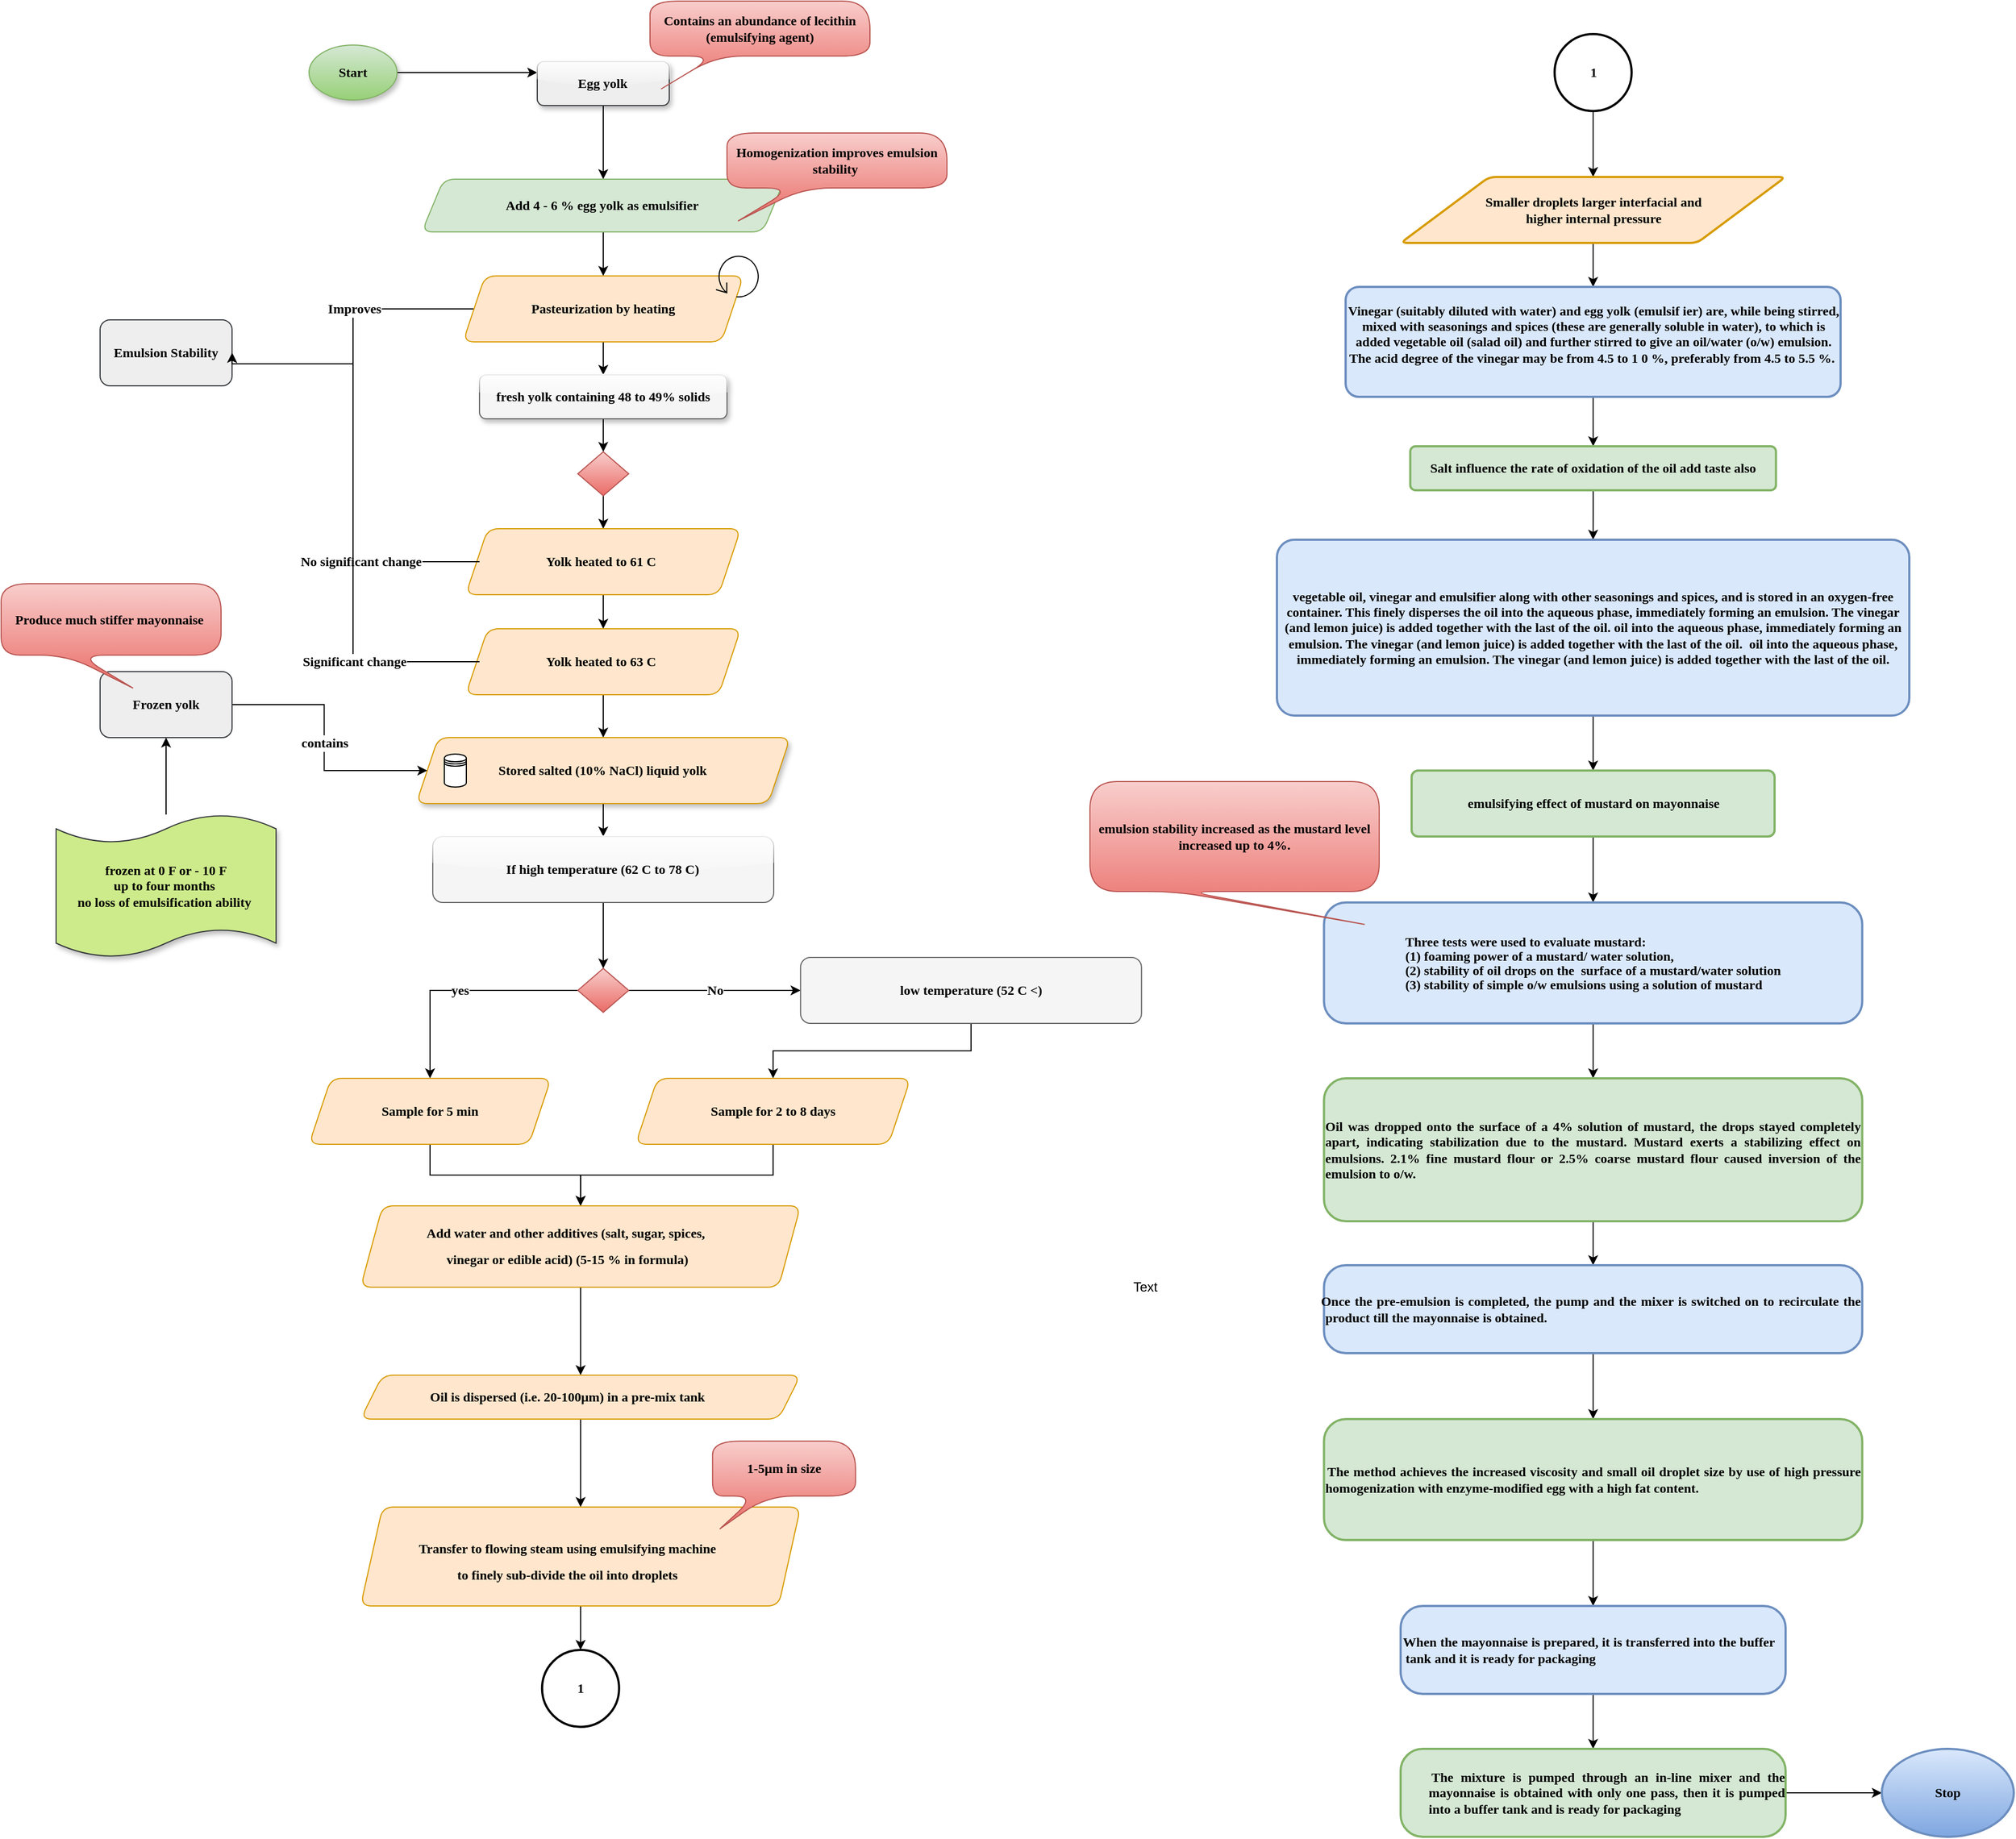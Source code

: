 <mxfile version="13.10.4" type="github">
  <diagram id="C5RBs43oDa-KdzZeNtuy" name="Page-1">
    <mxGraphModel dx="4782" dy="1648" grid="1" gridSize="10" guides="1" tooltips="1" connect="1" arrows="1" fold="1" page="1" pageScale="1" pageWidth="827" pageHeight="1169" math="0" shadow="0">
      <root>
        <mxCell id="WIyWlLk6GJQsqaUBKTNV-0" />
        <mxCell id="WIyWlLk6GJQsqaUBKTNV-1" parent="WIyWlLk6GJQsqaUBKTNV-0" />
        <mxCell id="oiFNOzRaDenhQx7g8lt7-11" value="" style="edgeStyle=orthogonalEdgeStyle;rounded=0;orthogonalLoop=1;jettySize=auto;html=1;fontFamily=Times New Roman;fontSize=12;exitX=0.5;exitY=1;exitDx=0;exitDy=0;fontStyle=1;" parent="WIyWlLk6GJQsqaUBKTNV-1" source="oiFNOzRaDenhQx7g8lt7-96" target="oiFNOzRaDenhQx7g8lt7-10" edge="1">
          <mxGeometry relative="1" as="geometry">
            <mxPoint x="-695" y="180" as="sourcePoint" />
          </mxGeometry>
        </mxCell>
        <mxCell id="oiFNOzRaDenhQx7g8lt7-13" value="" style="edgeStyle=orthogonalEdgeStyle;rounded=0;orthogonalLoop=1;jettySize=auto;html=1;fontFamily=Times New Roman;fontSize=12;fontStyle=1;" parent="WIyWlLk6GJQsqaUBKTNV-1" source="oiFNOzRaDenhQx7g8lt7-10" target="oiFNOzRaDenhQx7g8lt7-12" edge="1">
          <mxGeometry relative="1" as="geometry" />
        </mxCell>
        <mxCell id="oiFNOzRaDenhQx7g8lt7-10" value="Add 4 - 6 % egg yolk as emulsifier&amp;nbsp;" style="shape=parallelogram;perimeter=parallelogramPerimeter;whiteSpace=wrap;html=1;fixedSize=1;fontFamily=Times New Roman;fontSize=12;fillColor=#d5e8d4;strokeColor=#82b366;rounded=1;sketch=0;fontStyle=1;" parent="WIyWlLk6GJQsqaUBKTNV-1" vertex="1">
          <mxGeometry x="-867.5" y="222" width="330" height="48" as="geometry" />
        </mxCell>
        <mxCell id="oiFNOzRaDenhQx7g8lt7-30" value="" style="edgeStyle=orthogonalEdgeStyle;rounded=0;orthogonalLoop=1;jettySize=auto;html=1;fontFamily=Times New Roman;fontSize=12;fontStyle=1;" parent="WIyWlLk6GJQsqaUBKTNV-1" source="oiFNOzRaDenhQx7g8lt7-12" target="oiFNOzRaDenhQx7g8lt7-29" edge="1">
          <mxGeometry relative="1" as="geometry" />
        </mxCell>
        <mxCell id="oiFNOzRaDenhQx7g8lt7-40" value="Improves" style="edgeStyle=orthogonalEdgeStyle;rounded=0;orthogonalLoop=1;jettySize=auto;html=1;exitX=0;exitY=0.5;exitDx=0;exitDy=0;entryX=1;entryY=0.5;entryDx=0;entryDy=0;fontFamily=Times New Roman;fontSize=12;fontStyle=1;" parent="WIyWlLk6GJQsqaUBKTNV-1" source="oiFNOzRaDenhQx7g8lt7-12" target="oiFNOzRaDenhQx7g8lt7-39" edge="1">
          <mxGeometry x="-0.217" relative="1" as="geometry">
            <Array as="points">
              <mxPoint x="-930" y="340" />
              <mxPoint x="-930" y="390" />
            </Array>
            <mxPoint as="offset" />
          </mxGeometry>
        </mxCell>
        <mxCell id="oiFNOzRaDenhQx7g8lt7-12" value="Pasteurization by heating" style="shape=parallelogram;perimeter=parallelogramPerimeter;whiteSpace=wrap;html=1;fixedSize=1;fontFamily=Times New Roman;fontSize=12;fillColor=#ffe6cc;strokeColor=#d79b00;rounded=1;fontStyle=1;" parent="WIyWlLk6GJQsqaUBKTNV-1" vertex="1">
          <mxGeometry x="-830" y="310" width="255" height="60" as="geometry" />
        </mxCell>
        <mxCell id="oiFNOzRaDenhQx7g8lt7-17" value="" style="shape=image;html=1;verticalAlign=top;verticalLabelPosition=bottom;labelBackgroundColor=#ffffff;imageAspect=0;aspect=fixed;image=https://cdn4.iconfinder.com/data/icons/modern-education-and-knowledge-power-1/512/494_atom_chemistry_molecule_laboratory-128.png;fontFamily=Times New Roman;fontSize=12;fontStyle=1;" parent="WIyWlLk6GJQsqaUBKTNV-1" vertex="1">
          <mxGeometry x="-840" y="222" width="48" height="48" as="geometry" />
        </mxCell>
        <mxCell id="oiFNOzRaDenhQx7g8lt7-18" value="" style="shape=image;html=1;verticalAlign=top;verticalLabelPosition=bottom;labelBackgroundColor=#ffffff;imageAspect=0;aspect=fixed;image=https://cdn2.iconfinder.com/data/icons/freecns-cumulus/32/519769-81_Thermometer_Quarter_Full-128.png;fontFamily=Times New Roman;fontSize=12;fontStyle=1;" parent="WIyWlLk6GJQsqaUBKTNV-1" vertex="1">
          <mxGeometry x="-815" y="316" width="48" height="48" as="geometry" />
        </mxCell>
        <mxCell id="oiFNOzRaDenhQx7g8lt7-34" value="" style="edgeStyle=orthogonalEdgeStyle;rounded=0;orthogonalLoop=1;jettySize=auto;html=1;fontFamily=Times New Roman;fontSize=12;fontStyle=1;" parent="WIyWlLk6GJQsqaUBKTNV-1" source="oiFNOzRaDenhQx7g8lt7-19" target="oiFNOzRaDenhQx7g8lt7-33" edge="1">
          <mxGeometry relative="1" as="geometry" />
        </mxCell>
        <mxCell id="oiFNOzRaDenhQx7g8lt7-19" value="" style="rhombus;whiteSpace=wrap;html=1;fontFamily=Times New Roman;fontSize=12;fillColor=#f8cecc;strokeColor=#b85450;gradientColor=#ea6b66;fontStyle=1;" parent="WIyWlLk6GJQsqaUBKTNV-1" vertex="1">
          <mxGeometry x="-725.63" y="470" width="46.25" height="40" as="geometry" />
        </mxCell>
        <mxCell id="oiFNOzRaDenhQx7g8lt7-31" value="" style="edgeStyle=orthogonalEdgeStyle;rounded=0;orthogonalLoop=1;jettySize=auto;html=1;fontFamily=Times New Roman;fontSize=12;fontStyle=1;" parent="WIyWlLk6GJQsqaUBKTNV-1" source="oiFNOzRaDenhQx7g8lt7-29" target="oiFNOzRaDenhQx7g8lt7-19" edge="1">
          <mxGeometry relative="1" as="geometry" />
        </mxCell>
        <mxCell id="oiFNOzRaDenhQx7g8lt7-29" value="fresh yolk containing 48 to 49% solids" style="rounded=1;whiteSpace=wrap;html=1;fontFamily=Times New Roman;fontSize=12;fillColor=#f5f5f5;strokeColor=#666666;glass=1;shadow=1;fontStyle=1" parent="WIyWlLk6GJQsqaUBKTNV-1" vertex="1">
          <mxGeometry x="-815" y="400" width="225" height="40" as="geometry" />
        </mxCell>
        <mxCell id="oiFNOzRaDenhQx7g8lt7-44" value="" style="edgeStyle=orthogonalEdgeStyle;rounded=0;orthogonalLoop=1;jettySize=auto;html=1;fontFamily=Times New Roman;fontSize=12;fontStyle=1;" parent="WIyWlLk6GJQsqaUBKTNV-1" source="oiFNOzRaDenhQx7g8lt7-33" target="oiFNOzRaDenhQx7g8lt7-42" edge="1">
          <mxGeometry relative="1" as="geometry" />
        </mxCell>
        <mxCell id="oiFNOzRaDenhQx7g8lt7-33" value="&lt;span lang=&quot;EN-US&quot; style=&quot;font-size: 12px; line-height: 107%;&quot;&gt;Yolk heated to 61 C&amp;nbsp;&lt;/span&gt;" style="shape=parallelogram;perimeter=parallelogramPerimeter;whiteSpace=wrap;html=1;fixedSize=1;fontFamily=Times New Roman;fontSize=12;strokeColor=#d79b00;fillColor=#ffe6cc;rounded=1;shadow=0;fontStyle=1;" parent="WIyWlLk6GJQsqaUBKTNV-1" vertex="1">
          <mxGeometry x="-827.51" y="540" width="250" height="60" as="geometry" />
        </mxCell>
        <mxCell id="oiFNOzRaDenhQx7g8lt7-35" value="&lt;span lang=&quot;EN-US&quot; style=&quot;font-size: 12px; line-height: 107%;&quot;&gt;Homogenization improves emulsion stability&amp;nbsp;&lt;/span&gt;" style="shape=callout;whiteSpace=wrap;html=1;perimeter=calloutPerimeter;fontFamily=Times New Roman;fontSize=12;size=30;position=0.3;base=10;position2=0.05;fillColor=#f8cecc;strokeColor=#b85450;rounded=1;arcSize=50;fontStyle=1;gradientColor=#ea6b66;" parent="WIyWlLk6GJQsqaUBKTNV-1" vertex="1">
          <mxGeometry x="-590" y="180" width="200" height="80" as="geometry" />
        </mxCell>
        <mxCell id="oiFNOzRaDenhQx7g8lt7-36" value="" style="shape=mxgraph.bpmn.loop;html=1;outlineConnect=0;fontFamily=Times New Roman;fontSize=12;rotation=0;fontStyle=1;" parent="WIyWlLk6GJQsqaUBKTNV-1" vertex="1">
          <mxGeometry x="-600" y="290" width="40" height="40" as="geometry" />
        </mxCell>
        <mxCell id="oiFNOzRaDenhQx7g8lt7-41" value="No significant change" style="edgeStyle=orthogonalEdgeStyle;rounded=0;orthogonalLoop=1;jettySize=auto;html=1;entryX=1;entryY=0.5;entryDx=0;entryDy=0;fontFamily=Times New Roman;fontSize=12;fontStyle=1;" parent="WIyWlLk6GJQsqaUBKTNV-1" source="oiFNOzRaDenhQx7g8lt7-38" target="oiFNOzRaDenhQx7g8lt7-39" edge="1">
          <mxGeometry x="-0.479" relative="1" as="geometry">
            <Array as="points">
              <mxPoint x="-930" y="570" />
              <mxPoint x="-930" y="390" />
            </Array>
            <mxPoint as="offset" />
          </mxGeometry>
        </mxCell>
        <mxCell id="oiFNOzRaDenhQx7g8lt7-38" value="" style="shape=image;html=1;verticalAlign=top;verticalLabelPosition=bottom;labelBackgroundColor=#ffffff;imageAspect=0;aspect=fixed;image=https://cdn2.iconfinder.com/data/icons/freecns-cumulus/32/519769-81_Thermometer_Quarter_Full-128.png;fontFamily=Times New Roman;fontSize=12;fontStyle=1;" parent="WIyWlLk6GJQsqaUBKTNV-1" vertex="1">
          <mxGeometry x="-815" y="546" width="48" height="48" as="geometry" />
        </mxCell>
        <mxCell id="oiFNOzRaDenhQx7g8lt7-39" value="Emulsion Stability" style="rounded=1;whiteSpace=wrap;html=1;fontFamily=Times New Roman;fontSize=12;fillColor=#eeeeee;strokeColor=#36393d;fontStyle=1;" parent="WIyWlLk6GJQsqaUBKTNV-1" vertex="1">
          <mxGeometry x="-1160" y="350" width="120" height="60" as="geometry" />
        </mxCell>
        <mxCell id="oiFNOzRaDenhQx7g8lt7-47" value="" style="edgeStyle=orthogonalEdgeStyle;rounded=0;orthogonalLoop=1;jettySize=auto;html=1;fontFamily=Times New Roman;fontSize=12;fontStyle=1;" parent="WIyWlLk6GJQsqaUBKTNV-1" source="oiFNOzRaDenhQx7g8lt7-42" target="oiFNOzRaDenhQx7g8lt7-46" edge="1">
          <mxGeometry relative="1" as="geometry" />
        </mxCell>
        <mxCell id="oiFNOzRaDenhQx7g8lt7-42" value="&lt;span lang=&quot;EN-US&quot; style=&quot;font-size: 12px; line-height: 107%;&quot;&gt;Yolk heated to 63 C&amp;nbsp;&lt;/span&gt;" style="shape=parallelogram;perimeter=parallelogramPerimeter;whiteSpace=wrap;html=1;fixedSize=1;fontFamily=Times New Roman;fontSize=12;strokeColor=#d79b00;fillColor=#ffe6cc;rounded=1;fontStyle=1;" parent="WIyWlLk6GJQsqaUBKTNV-1" vertex="1">
          <mxGeometry x="-827.51" y="631" width="250" height="60" as="geometry" />
        </mxCell>
        <mxCell id="oiFNOzRaDenhQx7g8lt7-45" value="Significant change" style="edgeStyle=orthogonalEdgeStyle;rounded=0;orthogonalLoop=1;jettySize=auto;html=1;fontFamily=Times New Roman;fontSize=12;entryX=1;entryY=0.5;entryDx=0;entryDy=0;fontStyle=1;" parent="WIyWlLk6GJQsqaUBKTNV-1" source="oiFNOzRaDenhQx7g8lt7-43" target="oiFNOzRaDenhQx7g8lt7-39" edge="1">
          <mxGeometry x="-0.548" relative="1" as="geometry">
            <mxPoint x="-1020" y="470" as="targetPoint" />
            <Array as="points">
              <mxPoint x="-930" y="661" />
              <mxPoint x="-930" y="390" />
            </Array>
            <mxPoint as="offset" />
          </mxGeometry>
        </mxCell>
        <mxCell id="oiFNOzRaDenhQx7g8lt7-43" value="" style="shape=image;html=1;verticalAlign=top;verticalLabelPosition=bottom;labelBackgroundColor=#ffffff;imageAspect=0;aspect=fixed;image=https://cdn2.iconfinder.com/data/icons/freecns-cumulus/32/519769-81_Thermometer_Quarter_Full-128.png;fontFamily=Times New Roman;fontSize=12;fontStyle=1;" parent="WIyWlLk6GJQsqaUBKTNV-1" vertex="1">
          <mxGeometry x="-815" y="637" width="48" height="48" as="geometry" />
        </mxCell>
        <mxCell id="oiFNOzRaDenhQx7g8lt7-54" value="" style="edgeStyle=orthogonalEdgeStyle;rounded=0;orthogonalLoop=1;jettySize=auto;html=1;fontFamily=Times New Roman;fontSize=12;fontStyle=1;" parent="WIyWlLk6GJQsqaUBKTNV-1" source="oiFNOzRaDenhQx7g8lt7-46" target="oiFNOzRaDenhQx7g8lt7-53" edge="1">
          <mxGeometry relative="1" as="geometry" />
        </mxCell>
        <mxCell id="oiFNOzRaDenhQx7g8lt7-46" value="&lt;span lang=&quot;EN-US&quot; style=&quot;font-size: 12px; line-height: 107%;&quot;&gt;Stored salted (10% NaCl) liquid yolk&lt;/span&gt;" style="shape=parallelogram;perimeter=parallelogramPerimeter;whiteSpace=wrap;html=1;fixedSize=1;fontFamily=Times New Roman;fontSize=12;strokeColor=#d79b00;fillColor=#ffe6cc;rounded=1;shadow=1;fontStyle=1;" parent="WIyWlLk6GJQsqaUBKTNV-1" vertex="1">
          <mxGeometry x="-872.51" y="730" width="340" height="60" as="geometry" />
        </mxCell>
        <mxCell id="oiFNOzRaDenhQx7g8lt7-48" value="" style="shape=datastore;whiteSpace=wrap;html=1;fontFamily=Times New Roman;fontSize=12;fontStyle=1;" parent="WIyWlLk6GJQsqaUBKTNV-1" vertex="1">
          <mxGeometry x="-847" y="745" width="20" height="30" as="geometry" />
        </mxCell>
        <mxCell id="oiFNOzRaDenhQx7g8lt7-57" value="No" style="edgeStyle=orthogonalEdgeStyle;rounded=0;orthogonalLoop=1;jettySize=auto;html=1;fontFamily=Times New Roman;fontSize=12;fontStyle=1;" parent="WIyWlLk6GJQsqaUBKTNV-1" source="oiFNOzRaDenhQx7g8lt7-51" target="oiFNOzRaDenhQx7g8lt7-56" edge="1">
          <mxGeometry relative="1" as="geometry" />
        </mxCell>
        <mxCell id="oiFNOzRaDenhQx7g8lt7-77" value="yes" style="edgeStyle=orthogonalEdgeStyle;rounded=0;orthogonalLoop=1;jettySize=auto;html=1;fontFamily=Times New Roman;fontSize=12;fontStyle=1;" parent="WIyWlLk6GJQsqaUBKTNV-1" source="oiFNOzRaDenhQx7g8lt7-51" target="oiFNOzRaDenhQx7g8lt7-58" edge="1">
          <mxGeometry relative="1" as="geometry" />
        </mxCell>
        <mxCell id="oiFNOzRaDenhQx7g8lt7-51" value="" style="rhombus;whiteSpace=wrap;html=1;fontFamily=Times New Roman;fontSize=12;fillColor=#f8cecc;strokeColor=#b85450;gradientColor=#ea6b66;fontStyle=1;" parent="WIyWlLk6GJQsqaUBKTNV-1" vertex="1">
          <mxGeometry x="-725.62" y="940" width="46.25" height="40" as="geometry" />
        </mxCell>
        <mxCell id="DdkvJBDaTpoxtrGzDj19-5" style="edgeStyle=orthogonalEdgeStyle;rounded=0;orthogonalLoop=1;jettySize=auto;html=1;entryX=0.5;entryY=0;entryDx=0;entryDy=0;" edge="1" parent="WIyWlLk6GJQsqaUBKTNV-1" source="oiFNOzRaDenhQx7g8lt7-53" target="oiFNOzRaDenhQx7g8lt7-51">
          <mxGeometry relative="1" as="geometry" />
        </mxCell>
        <mxCell id="oiFNOzRaDenhQx7g8lt7-53" value="If&amp;nbsp;&lt;span lang=&quot;EN-US&quot; style=&quot;font-size: 12px; line-height: 107%;&quot;&gt;high temperature (&lt;/span&gt;&lt;span lang=&quot;EN-US&quot; style=&quot;font-size: 12px; line-height: 107%;&quot;&gt;62 C to 78 C)&lt;/span&gt;" style="rounded=1;whiteSpace=wrap;html=1;fontFamily=Times New Roman;fontSize=12;fillColor=#f5f5f5;strokeColor=#666666;glass=1;fontStyle=1" parent="WIyWlLk6GJQsqaUBKTNV-1" vertex="1">
          <mxGeometry x="-857.51" y="820" width="310" height="60" as="geometry" />
        </mxCell>
        <mxCell id="oiFNOzRaDenhQx7g8lt7-74" style="edgeStyle=orthogonalEdgeStyle;rounded=0;orthogonalLoop=1;jettySize=auto;html=1;fontFamily=Times New Roman;fontSize=12;fontStyle=1;" parent="WIyWlLk6GJQsqaUBKTNV-1" source="oiFNOzRaDenhQx7g8lt7-56" target="oiFNOzRaDenhQx7g8lt7-60" edge="1">
          <mxGeometry relative="1" as="geometry" />
        </mxCell>
        <mxCell id="oiFNOzRaDenhQx7g8lt7-56" value="&lt;span lang=&quot;EN-US&quot; style=&quot;font-size: 12px; line-height: 107%;&quot;&gt;low temperature (&lt;/span&gt;&lt;span lang=&quot;EN-US&quot; style=&quot;font-size: 12px; line-height: 107%;&quot;&gt;52 C &amp;lt;)&lt;/span&gt;" style="rounded=1;whiteSpace=wrap;html=1;fontFamily=Times New Roman;fontSize=12;fillColor=#f5f5f5;strokeColor=#666666;fontStyle=1" parent="WIyWlLk6GJQsqaUBKTNV-1" vertex="1">
          <mxGeometry x="-523.12" y="930" width="310" height="60" as="geometry" />
        </mxCell>
        <mxCell id="foZd55mb5OMd99o-GPTo-2" value="" style="edgeStyle=orthogonalEdgeStyle;rounded=0;orthogonalLoop=1;jettySize=auto;html=1;fontFamily=Times New Roman;fontStyle=1;fontSize=12;" parent="WIyWlLk6GJQsqaUBKTNV-1" source="oiFNOzRaDenhQx7g8lt7-58" target="foZd55mb5OMd99o-GPTo-1" edge="1">
          <mxGeometry relative="1" as="geometry" />
        </mxCell>
        <mxCell id="oiFNOzRaDenhQx7g8lt7-58" value="Sample for 5 min" style="shape=parallelogram;perimeter=parallelogramPerimeter;whiteSpace=wrap;html=1;fixedSize=1;fontFamily=Times New Roman;fontSize=12;strokeColor=#d79b00;fillColor=#ffe6cc;rounded=1;fontStyle=1;" parent="WIyWlLk6GJQsqaUBKTNV-1" vertex="1">
          <mxGeometry x="-970.0" y="1040" width="220.01" height="60" as="geometry" />
        </mxCell>
        <mxCell id="foZd55mb5OMd99o-GPTo-5" style="edgeStyle=orthogonalEdgeStyle;rounded=0;orthogonalLoop=1;jettySize=auto;html=1;fontFamily=Times New Roman;fontStyle=1;fontSize=12;" parent="WIyWlLk6GJQsqaUBKTNV-1" source="oiFNOzRaDenhQx7g8lt7-60" target="foZd55mb5OMd99o-GPTo-1" edge="1">
          <mxGeometry relative="1" as="geometry" />
        </mxCell>
        <mxCell id="oiFNOzRaDenhQx7g8lt7-60" value="Sample for 2 to 8 days" style="shape=parallelogram;perimeter=parallelogramPerimeter;whiteSpace=wrap;html=1;fixedSize=1;rounded=1;fontFamily=Times New Roman;fontSize=12;strokeColor=#d79b00;fillColor=#ffe6cc;fontStyle=1;" parent="WIyWlLk6GJQsqaUBKTNV-1" vertex="1">
          <mxGeometry x="-673.12" y="1040" width="250" height="60" as="geometry" />
        </mxCell>
        <mxCell id="oiFNOzRaDenhQx7g8lt7-62" value="" style="shape=image;html=1;verticalAlign=top;verticalLabelPosition=bottom;labelBackgroundColor=#ffffff;imageAspect=0;aspect=fixed;image=https://cdn2.iconfinder.com/data/icons/corona-virus-covid-19-14/512/50_Blood_lab_research_sample_test-128.png;rounded=1;fontFamily=Times New Roman;fontSize=12;fontStyle=1;" parent="WIyWlLk6GJQsqaUBKTNV-1" vertex="1">
          <mxGeometry x="-953.12" y="1052" width="48" height="48" as="geometry" />
        </mxCell>
        <mxCell id="oiFNOzRaDenhQx7g8lt7-64" value="" style="shape=image;html=1;verticalAlign=top;verticalLabelPosition=bottom;labelBackgroundColor=#ffffff;imageAspect=0;aspect=fixed;image=https://cdn2.iconfinder.com/data/icons/corona-virus-covid-19-15/512/50_Blood_lab_research_sample_test-128.png;rounded=1;fontFamily=Times New Roman;fontSize=12;fontStyle=1;" parent="WIyWlLk6GJQsqaUBKTNV-1" vertex="1">
          <mxGeometry x="-653.12" y="1040" width="50" height="50" as="geometry" />
        </mxCell>
        <mxCell id="oiFNOzRaDenhQx7g8lt7-79" value="contains" style="edgeStyle=orthogonalEdgeStyle;rounded=0;orthogonalLoop=1;jettySize=auto;html=1;entryX=0;entryY=0.5;entryDx=0;entryDy=0;fontFamily=Times New Roman;fontSize=12;fontStyle=1;" parent="WIyWlLk6GJQsqaUBKTNV-1" source="oiFNOzRaDenhQx7g8lt7-78" target="oiFNOzRaDenhQx7g8lt7-46" edge="1">
          <mxGeometry relative="1" as="geometry" />
        </mxCell>
        <mxCell id="oiFNOzRaDenhQx7g8lt7-78" value="Frozen yolk" style="rounded=1;whiteSpace=wrap;html=1;fontFamily=Times New Roman;fontSize=12;fillColor=#eeeeee;strokeColor=#36393d;fontStyle=1;" parent="WIyWlLk6GJQsqaUBKTNV-1" vertex="1">
          <mxGeometry x="-1160" y="670" width="120" height="60" as="geometry" />
        </mxCell>
        <mxCell id="oiFNOzRaDenhQx7g8lt7-86" value="" style="edgeStyle=orthogonalEdgeStyle;rounded=0;orthogonalLoop=1;jettySize=auto;html=1;fontFamily=Times New Roman;fontSize=12;entryX=0.5;entryY=1;entryDx=0;entryDy=0;fontStyle=1;" parent="WIyWlLk6GJQsqaUBKTNV-1" source="oiFNOzRaDenhQx7g8lt7-82" target="oiFNOzRaDenhQx7g8lt7-78" edge="1">
          <mxGeometry relative="1" as="geometry" />
        </mxCell>
        <mxCell id="oiFNOzRaDenhQx7g8lt7-82" value="frozen at 0 F or - 10 F &lt;br style=&quot;font-size: 12px;&quot;&gt;up to four months&amp;nbsp;&lt;br style=&quot;font-size: 12px;&quot;&gt;no loss of emulsification ability&amp;nbsp;" style="shape=tape;whiteSpace=wrap;html=1;rounded=1;shadow=1;glass=1;sketch=0;fontFamily=Times New Roman;fontSize=12;size=0.2;fillColor=#cdeb8b;strokeColor=#36393d;gradientDirection=north;fontStyle=1;" parent="WIyWlLk6GJQsqaUBKTNV-1" vertex="1">
          <mxGeometry x="-1200" y="800" width="200" height="130" as="geometry" />
        </mxCell>
        <mxCell id="oiFNOzRaDenhQx7g8lt7-87" value="&lt;font style=&quot;font-size: 12px;&quot;&gt;&lt;span style=&quot;font-size: 12px;&quot;&gt;Produce much&amp;nbsp;&lt;/span&gt;&lt;/font&gt;&lt;span lang=&quot;EN-US&quot; style=&quot;font-size: 12px; line-height: 17.12px;&quot;&gt;stiffer mayonnaise&amp;nbsp;&lt;/span&gt;" style="shape=callout;whiteSpace=wrap;html=1;perimeter=calloutPerimeter;fontFamily=Times New Roman;fontSize=12;size=30;position=0.3;base=10;position2=0.6;gradientColor=#ea6b66;fillColor=#f8cecc;strokeColor=#b85450;rounded=1;arcSize=50;fontStyle=1;" parent="WIyWlLk6GJQsqaUBKTNV-1" vertex="1">
          <mxGeometry x="-1250" y="590" width="200" height="95" as="geometry" />
        </mxCell>
        <mxCell id="oiFNOzRaDenhQx7g8lt7-98" value="" style="edgeStyle=orthogonalEdgeStyle;rounded=0;orthogonalLoop=1;jettySize=auto;html=1;fontFamily=Times New Roman;fontSize=12;entryX=0;entryY=0.25;entryDx=0;entryDy=0;fontStyle=1;" parent="WIyWlLk6GJQsqaUBKTNV-1" source="oiFNOzRaDenhQx7g8lt7-95" target="oiFNOzRaDenhQx7g8lt7-96" edge="1">
          <mxGeometry relative="1" as="geometry" />
        </mxCell>
        <mxCell id="oiFNOzRaDenhQx7g8lt7-95" value="&lt;h2 style=&quot;font-size: 12px;&quot;&gt;&lt;font style=&quot;font-size: 12px;&quot;&gt;Start&lt;/font&gt;&lt;/h2&gt;" style="ellipse;whiteSpace=wrap;html=1;fontFamily=Times New Roman;fontSize=12;gradientColor=#97d077;fillColor=#d5e8d4;strokeColor=#82b366;shadow=1;fontStyle=1;" parent="WIyWlLk6GJQsqaUBKTNV-1" vertex="1">
          <mxGeometry x="-970" y="100" width="80" height="50" as="geometry" />
        </mxCell>
        <mxCell id="oiFNOzRaDenhQx7g8lt7-96" value="Egg yolk" style="rounded=1;whiteSpace=wrap;html=1;shadow=1;glass=1;sketch=0;fontFamily=Times New Roman;fontSize=12;fillColor=#eeeeee;strokeColor=#36393d;fontStyle=1;" parent="WIyWlLk6GJQsqaUBKTNV-1" vertex="1">
          <mxGeometry x="-762.51" y="115" width="120" height="40" as="geometry" />
        </mxCell>
        <mxCell id="oiFNOzRaDenhQx7g8lt7-97" value="&lt;span lang=&quot;EN-US&quot; style=&quot;font-size: 12px; line-height: 107%;&quot;&gt;Contains an abundance of lecithin (&lt;/span&gt;&lt;span lang=&quot;EN-US&quot; style=&quot;font-size: 12px; line-height: 107%;&quot;&gt;emulsifying agent)&lt;/span&gt;" style="shape=callout;whiteSpace=wrap;html=1;perimeter=calloutPerimeter;fontFamily=Times New Roman;fontSize=12;size=30;position=0.3;base=0;position2=0.05;gradientColor=#ea6b66;fillColor=#f8cecc;strokeColor=#b85450;rounded=1;arcSize=50;fontStyle=1;" parent="WIyWlLk6GJQsqaUBKTNV-1" vertex="1">
          <mxGeometry x="-660" y="60" width="200" height="80" as="geometry" />
        </mxCell>
        <mxCell id="foZd55mb5OMd99o-GPTo-7" value="" style="edgeStyle=orthogonalEdgeStyle;rounded=0;orthogonalLoop=1;jettySize=auto;html=1;fontFamily=Times New Roman;fontStyle=1;fontSize=12;" parent="WIyWlLk6GJQsqaUBKTNV-1" source="foZd55mb5OMd99o-GPTo-1" target="foZd55mb5OMd99o-GPTo-6" edge="1">
          <mxGeometry relative="1" as="geometry" />
        </mxCell>
        <mxCell id="foZd55mb5OMd99o-GPTo-1" value="&lt;h2 style=&quot;text-indent: -18pt; font-size: 12px;&quot;&gt;&lt;span style=&quot;font-size: 12px; text-indent: -18pt;&quot;&gt;Add water and other additives (salt, sugar, spices,&amp;nbsp;&lt;/span&gt;&lt;/h2&gt;&lt;h2 style=&quot;text-indent: -18pt; font-size: 12px;&quot;&gt;&lt;span style=&quot;font-size: 12px; text-indent: -18pt;&quot;&gt;vinegar or edible acid) (5-15 % in formula)&lt;/span&gt;&lt;br style=&quot;font-size: 12px;&quot;&gt;&lt;/h2&gt;" style="shape=parallelogram;perimeter=parallelogramPerimeter;whiteSpace=wrap;html=1;fixedSize=1;fontFamily=Times New Roman;fontSize=12;strokeColor=#d79b00;fillColor=#ffe6cc;rounded=1;fontStyle=1;" parent="WIyWlLk6GJQsqaUBKTNV-1" vertex="1">
          <mxGeometry x="-923.12" y="1156" width="400" height="74" as="geometry" />
        </mxCell>
        <mxCell id="foZd55mb5OMd99o-GPTo-9" value="" style="edgeStyle=orthogonalEdgeStyle;rounded=0;orthogonalLoop=1;jettySize=auto;html=1;fontFamily=Times New Roman;fontStyle=1;fontSize=12;" parent="WIyWlLk6GJQsqaUBKTNV-1" source="foZd55mb5OMd99o-GPTo-6" target="foZd55mb5OMd99o-GPTo-8" edge="1">
          <mxGeometry relative="1" as="geometry" />
        </mxCell>
        <mxCell id="foZd55mb5OMd99o-GPTo-6" value="&lt;h2 style=&quot;text-indent: -18pt; font-size: 12px;&quot;&gt;&lt;font style=&quot;font-size: 12px;&quot;&gt;&lt;span style=&quot;font-size: 12px;&quot;&gt;Oil is dispersed (i.e. 20-100μm) in a pre-mix&amp;nbsp;&lt;/span&gt;&lt;/font&gt;&lt;font style=&quot;text-indent: -18pt; font-size: 12px;&quot;&gt;&lt;span style=&quot;font-size: 12px;&quot;&gt;tank&lt;/span&gt;&lt;/font&gt;&lt;/h2&gt;" style="shape=parallelogram;perimeter=parallelogramPerimeter;whiteSpace=wrap;html=1;fixedSize=1;fontFamily=Times New Roman;fontSize=12;strokeColor=#d79b00;fillColor=#ffe6cc;rounded=1;fontStyle=1;" parent="WIyWlLk6GJQsqaUBKTNV-1" vertex="1">
          <mxGeometry x="-923.12" y="1310" width="400" height="40" as="geometry" />
        </mxCell>
        <mxCell id="DdkvJBDaTpoxtrGzDj19-7" value="" style="edgeStyle=orthogonalEdgeStyle;rounded=0;orthogonalLoop=1;jettySize=auto;html=1;" edge="1" parent="WIyWlLk6GJQsqaUBKTNV-1" source="foZd55mb5OMd99o-GPTo-8" target="DdkvJBDaTpoxtrGzDj19-6">
          <mxGeometry relative="1" as="geometry" />
        </mxCell>
        <mxCell id="foZd55mb5OMd99o-GPTo-8" value="&lt;h2 style=&quot;text-indent: -18pt; font-size: 12px;&quot;&gt;&lt;font style=&quot;font-size: 12px;&quot;&gt;&lt;span style=&quot;font-size: 12px;&quot;&gt;Transfer to flowing steam using emulsifying&amp;nbsp;machine&lt;/span&gt;&lt;/font&gt;&lt;/h2&gt;&lt;div style=&quot;text-indent: -24px; font-size: 12px;&quot;&gt;&lt;span style=&quot;font-size: 12px;&quot;&gt;&lt;font style=&quot;font-size: 12px;&quot;&gt;to finely sub-divide the oil into droplets&lt;/font&gt;&lt;/span&gt;&lt;/div&gt;" style="shape=parallelogram;perimeter=parallelogramPerimeter;whiteSpace=wrap;html=1;fixedSize=1;fontFamily=Times New Roman;fontSize=12;strokeColor=#d79b00;fillColor=#ffe6cc;rounded=1;fontStyle=1;" parent="WIyWlLk6GJQsqaUBKTNV-1" vertex="1">
          <mxGeometry x="-923.12" y="1430" width="400" height="90" as="geometry" />
        </mxCell>
        <mxCell id="foZd55mb5OMd99o-GPTo-10" value="&lt;span lang=&quot;EN-US&quot; style=&quot;font-size: 12px; line-height: 107%;&quot;&gt;1-5μm in size&lt;/span&gt;" style="shape=callout;whiteSpace=wrap;html=1;perimeter=calloutPerimeter;fontFamily=Times New Roman;fontSize=12;size=30;position=0.3;base=10;position2=0.05;gradientColor=#ea6b66;fillColor=#f8cecc;strokeColor=#b85450;rounded=1;arcSize=50;fontStyle=1;" parent="WIyWlLk6GJQsqaUBKTNV-1" vertex="1">
          <mxGeometry x="-603.12" y="1370" width="130" height="80" as="geometry" />
        </mxCell>
        <mxCell id="foZd55mb5OMd99o-GPTo-76" value="" style="edgeStyle=orthogonalEdgeStyle;rounded=0;orthogonalLoop=1;jettySize=auto;html=1;fontFamily=Times New Roman;fontStyle=1;fontSize=12;" parent="WIyWlLk6GJQsqaUBKTNV-1" source="foZd55mb5OMd99o-GPTo-72" target="foZd55mb5OMd99o-GPTo-73" edge="1">
          <mxGeometry relative="1" as="geometry" />
        </mxCell>
        <mxCell id="foZd55mb5OMd99o-GPTo-72" value="1" style="strokeWidth=2;html=1;shape=mxgraph.flowchart.start_2;whiteSpace=wrap;fontFamily=Times New Roman;fontStyle=1;fontSize=12;" parent="WIyWlLk6GJQsqaUBKTNV-1" vertex="1">
          <mxGeometry x="162.5" y="90" width="70" height="70" as="geometry" />
        </mxCell>
        <mxCell id="foZd55mb5OMd99o-GPTo-75" value="" style="edgeStyle=orthogonalEdgeStyle;rounded=0;orthogonalLoop=1;jettySize=auto;html=1;fontFamily=Times New Roman;fontStyle=1;fontSize=12;" parent="WIyWlLk6GJQsqaUBKTNV-1" source="foZd55mb5OMd99o-GPTo-73" target="foZd55mb5OMd99o-GPTo-74" edge="1">
          <mxGeometry relative="1" as="geometry" />
        </mxCell>
        <mxCell id="foZd55mb5OMd99o-GPTo-73" value="Smaller droplets larger interfacial and &lt;br style=&quot;font-size: 12px;&quot;&gt;higher internal pressure" style="shape=parallelogram;html=1;strokeWidth=2;perimeter=parallelogramPerimeter;whiteSpace=wrap;rounded=1;arcSize=12;size=0.23;fontFamily=Times New Roman;fontStyle=1;fontSize=12;fillColor=#ffe6cc;strokeColor=#d79b00;" parent="WIyWlLk6GJQsqaUBKTNV-1" vertex="1">
          <mxGeometry x="22.5" y="220" width="350" height="60" as="geometry" />
        </mxCell>
        <mxCell id="foZd55mb5OMd99o-GPTo-78" value="" style="edgeStyle=orthogonalEdgeStyle;rounded=0;orthogonalLoop=1;jettySize=auto;html=1;fontFamily=Times New Roman;fontStyle=1;fontSize=12;" parent="WIyWlLk6GJQsqaUBKTNV-1" source="foZd55mb5OMd99o-GPTo-74" target="foZd55mb5OMd99o-GPTo-77" edge="1">
          <mxGeometry relative="1" as="geometry" />
        </mxCell>
        <mxCell id="foZd55mb5OMd99o-GPTo-74" value="Vinegar (suitably diluted with water) and egg yolk (emulsif ier) are, while being stirred, mixed with seasonings and spices (these are generally soluble in water), to which is added vegetable oil (salad oil) and further stirred to give an oil/water (o/w) emulsion. The acid degree of the vinegar may be from 4.5 to 1 0 %, preferably from 4.5 to 5.5 %.&amp;nbsp; &amp;nbsp;" style="whiteSpace=wrap;html=1;rounded=1;strokeWidth=2;arcSize=12;fontFamily=Times New Roman;fontStyle=1;fontSize=12;fillColor=#dae8fc;strokeColor=#6c8ebf;" parent="WIyWlLk6GJQsqaUBKTNV-1" vertex="1">
          <mxGeometry x="-27.5" y="320" width="450" height="100" as="geometry" />
        </mxCell>
        <mxCell id="foZd55mb5OMd99o-GPTo-80" value="" style="edgeStyle=orthogonalEdgeStyle;rounded=0;orthogonalLoop=1;jettySize=auto;html=1;fontFamily=Times New Roman;fontStyle=1;fontSize=12;" parent="WIyWlLk6GJQsqaUBKTNV-1" source="foZd55mb5OMd99o-GPTo-77" target="foZd55mb5OMd99o-GPTo-79" edge="1">
          <mxGeometry relative="1" as="geometry" />
        </mxCell>
        <mxCell id="foZd55mb5OMd99o-GPTo-77" value="Salt influence the rate of oxidation of the oil add taste also" style="whiteSpace=wrap;html=1;rounded=1;strokeWidth=2;arcSize=12;fontFamily=Times New Roman;fontStyle=1;fontSize=12;fillColor=#d5e8d4;strokeColor=#82b366;" parent="WIyWlLk6GJQsqaUBKTNV-1" vertex="1">
          <mxGeometry x="31.25" y="465" width="332.5" height="40" as="geometry" />
        </mxCell>
        <mxCell id="foZd55mb5OMd99o-GPTo-82" value="" style="edgeStyle=orthogonalEdgeStyle;rounded=0;orthogonalLoop=1;jettySize=auto;html=1;fontFamily=Times New Roman;fontStyle=1;fontSize=12;" parent="WIyWlLk6GJQsqaUBKTNV-1" source="foZd55mb5OMd99o-GPTo-79" target="foZd55mb5OMd99o-GPTo-81" edge="1">
          <mxGeometry relative="1" as="geometry" />
        </mxCell>
        <mxCell id="foZd55mb5OMd99o-GPTo-79" value="&lt;h2 style=&quot;font-size: 12px;&quot;&gt;&lt;span lang=&quot;EN-US&quot; style=&quot;font-size: 12px; line-height: 107%;&quot;&gt;&lt;font style=&quot;font-size: 12px;&quot;&gt;vegetable oil, vinegar and emulsifier along with&amp;nbsp;&lt;/font&gt;&lt;/span&gt;&lt;span lang=&quot;EN-US&quot; style=&quot;font-size: 12px; line-height: 107%;&quot;&gt;other seasonings and spices, and is stored in an oxygen-free container.&lt;/span&gt;&lt;span lang=&quot;EN-US&quot; style=&quot;font-size: 12px; line-height: 107%;&quot;&gt; This finely disperses the oil into the aqueous phase, immediately forming an emulsion. The vinegar (and lemon juice) is added together with the last of the oil.&amp;nbsp;&lt;/span&gt;&lt;span lang=&quot;EN-US&quot; style=&quot;font-size: 12px; line-height: 107%;&quot;&gt;oil into the aqueous phase, immediately forming an emulsion. The vinegar (and&amp;nbsp;&lt;/span&gt;&lt;span lang=&quot;EN-US&quot; style=&quot;font-size: 12px; line-height: 107%;&quot;&gt;lemon juice) is added together with the last of the oil.&amp;nbsp;&amp;nbsp;&lt;/span&gt;oil into the aqueous phase, immediately forming an emulsion. The vinegar (and lemon juice) is added together with the last of the oil.&lt;/h2&gt;" style="whiteSpace=wrap;html=1;rounded=1;strokeWidth=2;arcSize=10;fontFamily=Times New Roman;fontStyle=1;fontSize=12;fillColor=#dae8fc;strokeColor=#6c8ebf;" parent="WIyWlLk6GJQsqaUBKTNV-1" vertex="1">
          <mxGeometry x="-90" y="550" width="575" height="160" as="geometry" />
        </mxCell>
        <mxCell id="DdkvJBDaTpoxtrGzDj19-8" style="edgeStyle=orthogonalEdgeStyle;rounded=0;orthogonalLoop=1;jettySize=auto;html=1;exitX=0.5;exitY=1;exitDx=0;exitDy=0;" edge="1" parent="WIyWlLk6GJQsqaUBKTNV-1" source="foZd55mb5OMd99o-GPTo-81" target="foZd55mb5OMd99o-GPTo-85">
          <mxGeometry relative="1" as="geometry" />
        </mxCell>
        <mxCell id="foZd55mb5OMd99o-GPTo-81" value="&lt;span style=&quot;font-size: 12px;&quot;&gt;&lt;span lang=&quot;EN-US&quot; style=&quot;font-size: 12px; line-height: 107%;&quot;&gt;emulsifying effect of mustard on mayonnaise&lt;/span&gt;&lt;/span&gt;" style="whiteSpace=wrap;html=1;rounded=1;fontFamily=Times New Roman;fontStyle=1;strokeWidth=2;arcSize=10;fontSize=12;fillColor=#d5e8d4;strokeColor=#82b366;" parent="WIyWlLk6GJQsqaUBKTNV-1" vertex="1">
          <mxGeometry x="32.5" y="760" width="330" height="60" as="geometry" />
        </mxCell>
        <mxCell id="DdkvJBDaTpoxtrGzDj19-9" style="edgeStyle=orthogonalEdgeStyle;rounded=0;orthogonalLoop=1;jettySize=auto;html=1;exitX=0.5;exitY=1;exitDx=0;exitDy=0;entryX=0.5;entryY=0;entryDx=0;entryDy=0;" edge="1" parent="WIyWlLk6GJQsqaUBKTNV-1" source="foZd55mb5OMd99o-GPTo-85" target="foZd55mb5OMd99o-GPTo-87">
          <mxGeometry relative="1" as="geometry" />
        </mxCell>
        <mxCell id="foZd55mb5OMd99o-GPTo-85" value="&lt;div style=&quot;text-align: justify; font-size: 12px;&quot;&gt;&lt;span style=&quot;font-size: 12px;&quot;&gt;&lt;span lang=&quot;EN-US&quot; style=&quot;font-size: 12px; line-height: 107%;&quot;&gt;Three tests were used to evaluate mustard:&amp;nbsp;&lt;/span&gt;&lt;/span&gt;&lt;br style=&quot;font-size: 12px;&quot;&gt;&lt;/div&gt;&lt;span style=&quot;font-size: 12px;&quot;&gt;&lt;span lang=&quot;EN-US&quot; style=&quot;font-size: 12px; line-height: 107%;&quot;&gt;&lt;div style=&quot;text-align: justify; font-size: 12px;&quot;&gt;&lt;span style=&quot;font-size: 12px;&quot;&gt;&lt;span lang=&quot;EN-US&quot; style=&quot;font-size: 12px; line-height: 107%;&quot;&gt;(1)&amp;nbsp;foaming power of a mustard/ water solution,&lt;/span&gt;&lt;/span&gt;&lt;/div&gt;&lt;div style=&quot;text-align: justify; font-size: 12px;&quot;&gt;&lt;span style=&quot;font-size: 12px;&quot;&gt;&lt;span lang=&quot;EN-US&quot; style=&quot;font-size: 12px; line-height: 107%;&quot;&gt;(2) stability of oil drops on the&amp;nbsp;&amp;nbsp;&lt;/span&gt;&lt;/span&gt;&lt;span style=&quot;font-size: 12px;&quot;&gt;&lt;span lang=&quot;EN-US&quot; style=&quot;font-size: 12px; line-height: 107%;&quot;&gt;surface of a mustard/water solution&lt;/span&gt;&lt;/span&gt;&lt;/div&gt;&lt;div style=&quot;text-align: justify; font-size: 12px;&quot;&gt;&lt;span style=&quot;font-size: 12px;&quot;&gt;&lt;span lang=&quot;EN-US&quot; style=&quot;font-size: 12px; line-height: 107%;&quot;&gt;(3) stability of simple o/w emulsions&amp;nbsp;&lt;/span&gt;&lt;/span&gt;&lt;span style=&quot;font-size: 12px;&quot;&gt;&lt;span lang=&quot;EN-US&quot; style=&quot;font-size: 12px; line-height: 107%;&quot;&gt;using a solution of mustard&amp;nbsp;&lt;/span&gt;&lt;/span&gt;&lt;/div&gt;&lt;/span&gt;&lt;/span&gt;" style="rounded=1;whiteSpace=wrap;html=1;absoluteArcSize=1;arcSize=40;strokeWidth=2;fontFamily=Times New Roman;fontStyle=1;fontSize=12;fillColor=#dae8fc;strokeColor=#6c8ebf;" parent="WIyWlLk6GJQsqaUBKTNV-1" vertex="1">
          <mxGeometry x="-47.19" y="880" width="489.38" height="110" as="geometry" />
        </mxCell>
        <mxCell id="foZd55mb5OMd99o-GPTo-86" value="&lt;span style=&quot;font-size: 12px;&quot;&gt;&lt;span lang=&quot;EN-US&quot; style=&quot;font-size: 12px; line-height: 107%;&quot;&gt;emulsion stability increased as the mustard level increased up to 4%.&lt;/span&gt;&lt;/span&gt;" style="shape=callout;whiteSpace=wrap;html=1;perimeter=calloutPerimeter;fontFamily=Times New Roman;fontSize=12;size=30;position=0.3;base=10;position2=0.95;gradientColor=#ea6b66;fillColor=#f8cecc;strokeColor=#b85450;rounded=1;arcSize=50;fontStyle=1;" parent="WIyWlLk6GJQsqaUBKTNV-1" vertex="1">
          <mxGeometry x="-260" y="770" width="263" height="130" as="geometry" />
        </mxCell>
        <mxCell id="foZd55mb5OMd99o-GPTo-90" value="" style="edgeStyle=orthogonalEdgeStyle;rounded=0;orthogonalLoop=1;jettySize=auto;html=1;fontFamily=Times New Roman;fontStyle=1;fontSize=12;" parent="WIyWlLk6GJQsqaUBKTNV-1" source="foZd55mb5OMd99o-GPTo-87" target="foZd55mb5OMd99o-GPTo-89" edge="1">
          <mxGeometry relative="1" as="geometry" />
        </mxCell>
        <mxCell id="foZd55mb5OMd99o-GPTo-87" value="&lt;div style=&quot;text-align: justify; font-size: 12px;&quot;&gt;&lt;font style=&quot;font-size: 12px;&quot;&gt;&lt;span style=&quot;font-size: 12px;&quot;&gt;&lt;span style=&quot;font-size: 12px;&quot;&gt;Oil was dropped onto the surface of a 4% solution of mustard, the drops stayed completely apart, indicating stabilization due to the mustard. Mustard exerts a stabilizing effect on emulsions. 2.1% fine mustard flour or 2.5% coarse mustard flour caused inversion of the emulsion to o/w.&lt;/span&gt;&lt;/span&gt;&lt;/font&gt;&lt;br style=&quot;font-size: 12px;&quot;&gt;&lt;/div&gt;" style="rounded=1;whiteSpace=wrap;html=1;absoluteArcSize=1;arcSize=40;strokeWidth=2;fontFamily=Times New Roman;fontStyle=1;fontSize=12;fillColor=#d5e8d4;strokeColor=#82b366;" parent="WIyWlLk6GJQsqaUBKTNV-1" vertex="1">
          <mxGeometry x="-47.19" y="1040" width="489.38" height="130" as="geometry" />
        </mxCell>
        <mxCell id="foZd55mb5OMd99o-GPTo-92" value="" style="edgeStyle=orthogonalEdgeStyle;rounded=0;orthogonalLoop=1;jettySize=auto;html=1;fontFamily=Times New Roman;fontStyle=1;fontSize=12;" parent="WIyWlLk6GJQsqaUBKTNV-1" source="foZd55mb5OMd99o-GPTo-89" target="foZd55mb5OMd99o-GPTo-91" edge="1">
          <mxGeometry relative="1" as="geometry" />
        </mxCell>
        <mxCell id="foZd55mb5OMd99o-GPTo-89" value="&lt;div style=&quot;text-align: justify; font-size: 12px;&quot;&gt;&lt;p class=&quot;MsoListParagraph&quot; style=&quot;text-indent: -18pt; font-size: 12px;&quot;&gt;&lt;span style=&quot;font-size: 12px;&quot;&gt;&lt;span lang=&quot;EN-US&quot; style=&quot;font-size: 12px; line-height: 107%;&quot;&gt;&amp;nbsp; &amp;nbsp; &amp;nbsp;Once the pre-emulsion is&amp;nbsp;completed, the pump and the mixer is switched on to recirculate the product till the mayonnaise is obtained.&lt;/span&gt;&lt;/span&gt;&lt;span style=&quot;font-size: 12px;&quot;&gt;&lt;span lang=&quot;EN-US&quot; style=&quot;font-size: 12px; line-height: 107%; background: white;&quot;&gt;&lt;/span&gt;&lt;/span&gt;&lt;/p&gt;&lt;/div&gt;" style="rounded=1;whiteSpace=wrap;html=1;absoluteArcSize=1;arcSize=40;strokeWidth=2;fontFamily=Times New Roman;fontStyle=1;fontSize=12;fillColor=#dae8fc;strokeColor=#6c8ebf;" parent="WIyWlLk6GJQsqaUBKTNV-1" vertex="1">
          <mxGeometry x="-47.19" y="1210" width="489.38" height="80" as="geometry" />
        </mxCell>
        <mxCell id="DdkvJBDaTpoxtrGzDj19-10" style="edgeStyle=orthogonalEdgeStyle;rounded=0;orthogonalLoop=1;jettySize=auto;html=1;exitX=0.5;exitY=1;exitDx=0;exitDy=0;entryX=0.5;entryY=0;entryDx=0;entryDy=0;" edge="1" parent="WIyWlLk6GJQsqaUBKTNV-1" source="foZd55mb5OMd99o-GPTo-91" target="foZd55mb5OMd99o-GPTo-93">
          <mxGeometry relative="1" as="geometry" />
        </mxCell>
        <mxCell id="foZd55mb5OMd99o-GPTo-91" value="&lt;div style=&quot;text-align: justify; font-size: 12px;&quot;&gt;&lt;p class=&quot;MsoListParagraph&quot; style=&quot;text-indent: -18pt; font-size: 12px;&quot;&gt;&lt;span style=&quot;font-size: 12px;&quot;&gt;&lt;span style=&quot;font-size: 12px;&quot;&gt;&amp;nbsp; &amp;nbsp; &amp;nbsp; &amp;nbsp;The method achieves the increased viscosity and small oil droplet size by use of high pressure homogenization with enzyme-modified egg with a high fat content.&lt;/span&gt;&lt;/span&gt;&lt;br style=&quot;font-size: 12px;&quot;&gt;&lt;/p&gt;&lt;/div&gt;" style="rounded=1;whiteSpace=wrap;html=1;absoluteArcSize=1;arcSize=40;strokeWidth=2;fontFamily=Times New Roman;fontStyle=1;fontSize=12;fillColor=#d5e8d4;strokeColor=#82b366;" parent="WIyWlLk6GJQsqaUBKTNV-1" vertex="1">
          <mxGeometry x="-47.19" y="1350" width="489.38" height="110" as="geometry" />
        </mxCell>
        <mxCell id="foZd55mb5OMd99o-GPTo-96" value="" style="edgeStyle=orthogonalEdgeStyle;rounded=0;orthogonalLoop=1;jettySize=auto;html=1;fontFamily=Times New Roman;fontStyle=1;fontSize=12;" parent="WIyWlLk6GJQsqaUBKTNV-1" source="foZd55mb5OMd99o-GPTo-93" target="foZd55mb5OMd99o-GPTo-95" edge="1">
          <mxGeometry relative="1" as="geometry" />
        </mxCell>
        <mxCell id="foZd55mb5OMd99o-GPTo-93" value="&lt;div style=&quot;text-align: justify; font-size: 12px;&quot;&gt;&lt;p class=&quot;MsoListParagraph&quot; style=&quot;text-indent: -18pt; font-size: 12px;&quot;&gt;&lt;span style=&quot;font-size: 12px;&quot;&gt;&lt;span style=&quot;font-size: 12px;&quot;&gt;&amp;nbsp; &amp;nbsp; &amp;nbsp; &amp;nbsp; When the mayonnaise is prepared, it is transferred into the buffer&amp;nbsp; &amp;nbsp; &amp;nbsp;tank and it is ready for packaging&lt;/span&gt;&lt;/span&gt;&lt;br style=&quot;font-size: 12px;&quot;&gt;&lt;/p&gt;&lt;/div&gt;" style="rounded=1;whiteSpace=wrap;html=1;absoluteArcSize=1;arcSize=40;strokeWidth=2;fontFamily=Times New Roman;fontStyle=1;fontSize=12;fillColor=#dae8fc;strokeColor=#6c8ebf;" parent="WIyWlLk6GJQsqaUBKTNV-1" vertex="1">
          <mxGeometry x="22.5" y="1520" width="350" height="80" as="geometry" />
        </mxCell>
        <mxCell id="foZd55mb5OMd99o-GPTo-98" value="" style="edgeStyle=orthogonalEdgeStyle;rounded=0;orthogonalLoop=1;jettySize=auto;html=1;fontFamily=Times New Roman;fontStyle=1;fontSize=12;" parent="WIyWlLk6GJQsqaUBKTNV-1" source="foZd55mb5OMd99o-GPTo-95" target="foZd55mb5OMd99o-GPTo-97" edge="1">
          <mxGeometry relative="1" as="geometry" />
        </mxCell>
        <mxCell id="foZd55mb5OMd99o-GPTo-95" value="&lt;div style=&quot;text-align: justify ; font-size: 12px&quot;&gt;&lt;p class=&quot;MsoListParagraph&quot; style=&quot;margin-left: 18pt ; text-indent: -18pt ; font-size: 12px&quot;&gt;&lt;span style=&quot;font-size: 12px&quot;&gt;&lt;span lang=&quot;EN-US&quot; style=&quot;font-size: 12px ; line-height: 107%&quot;&gt;&lt;font style=&quot;font-size: 12px&quot;&gt;&amp;nbsp; &amp;nbsp;&amp;nbsp;&lt;/font&gt;The mixture is pumped through an in-line mixer and the mayonnaise is obtained with only one pass, then it is pumped into a buffer tank and is ready for packaging&lt;/span&gt;&lt;/span&gt;&lt;span style=&quot;font-size: 12px&quot;&gt;&lt;span lang=&quot;EN-US&quot; style=&quot;font-size: 12px ; line-height: 107% ; background: white&quot;&gt;&lt;/span&gt;&lt;/span&gt;&lt;/p&gt;&lt;/div&gt;" style="rounded=1;whiteSpace=wrap;html=1;absoluteArcSize=1;arcSize=40;strokeWidth=2;fontFamily=Times New Roman;fontStyle=1;fontSize=12;fillColor=#d5e8d4;strokeColor=#82b366;" parent="WIyWlLk6GJQsqaUBKTNV-1" vertex="1">
          <mxGeometry x="22.5" y="1650" width="350" height="80" as="geometry" />
        </mxCell>
        <mxCell id="foZd55mb5OMd99o-GPTo-97" value="Stop" style="ellipse;whiteSpace=wrap;html=1;rounded=1;fontFamily=Times New Roman;strokeWidth=2;arcSize=40;fontStyle=1;fontSize=12;gradientColor=#7ea6e0;fillColor=#dae8fc;strokeColor=#6c8ebf;" parent="WIyWlLk6GJQsqaUBKTNV-1" vertex="1">
          <mxGeometry x="460" y="1650" width="120" height="80" as="geometry" />
        </mxCell>
        <mxCell id="DdkvJBDaTpoxtrGzDj19-6" value="1" style="strokeWidth=2;html=1;shape=mxgraph.flowchart.start_2;whiteSpace=wrap;fontFamily=Times New Roman;fontStyle=1;fontSize=12;" vertex="1" parent="WIyWlLk6GJQsqaUBKTNV-1">
          <mxGeometry x="-758.12" y="1560" width="70" height="70" as="geometry" />
        </mxCell>
        <mxCell id="DdkvJBDaTpoxtrGzDj19-11" value="Text" style="text;html=1;align=center;verticalAlign=middle;resizable=0;points=[];autosize=1;" vertex="1" parent="WIyWlLk6GJQsqaUBKTNV-1">
          <mxGeometry x="-230" y="1220" width="40" height="20" as="geometry" />
        </mxCell>
      </root>
    </mxGraphModel>
  </diagram>
</mxfile>
